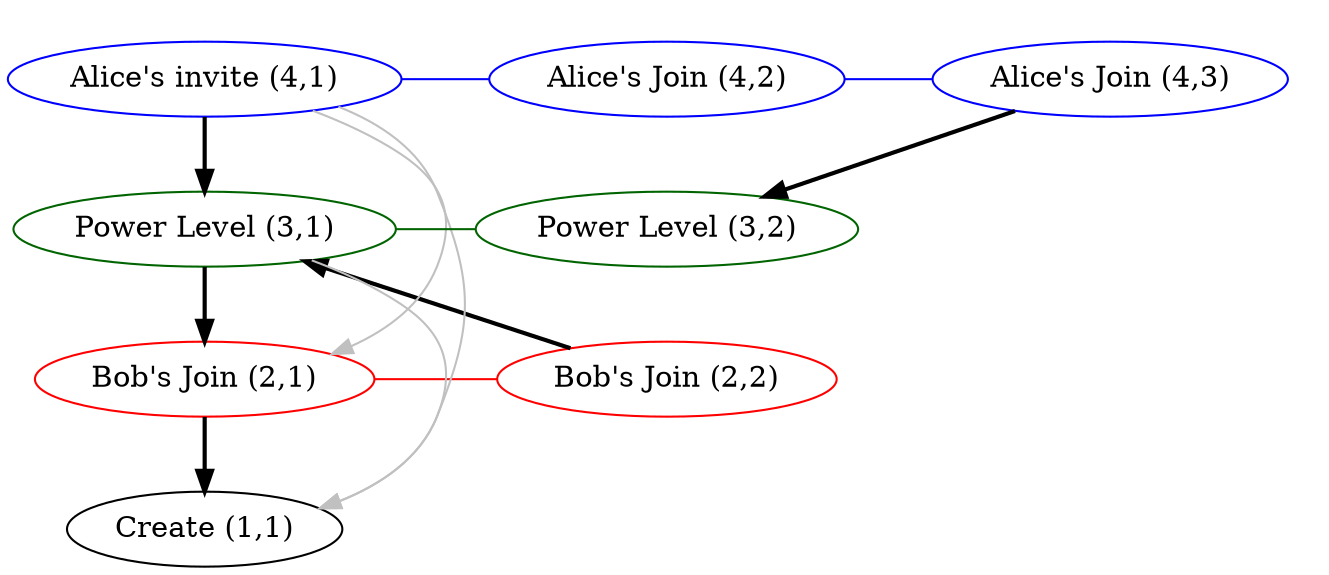 digraph auth {
    nodesep=0.5;
    rankdir="RL";

    C [label="Create (1,1)"];

    BJ [label="Bob's Join (2,1)", color=red];
    BJ2 [label="Bob's Join (2,2)", color=red];
    BJ2 -> BJ [color=red, dir=none];

    subgraph cluster_foo {
        A1 [label="Alice's invite (4,1)", color=blue];
        A2 [label="Alice's Join (4,2)", color=blue];
        A3 [label="Alice's Join (4,3)", color=blue];
        A3 -> A2 -> A1 [color=blue, dir=none];
        color=none;
    }

    PL1 [label="Power Level (3,1)", color=darkgreen];
    PL2 [label="Power Level (3,2)", color=darkgreen];
    PL2 -> PL1 [color=darkgreen, dir=none];

    {rank = same; C; BJ; PL1; A1;}

    A1 -> C [color=grey];
    A1 -> BJ [color=grey];
    PL1 -> C [color=grey];
    BJ2 -> PL1 [penwidth=2];

    A3 -> PL2 [penwidth=2];
    A1 -> PL1 -> BJ -> C [penwidth=2];
}
